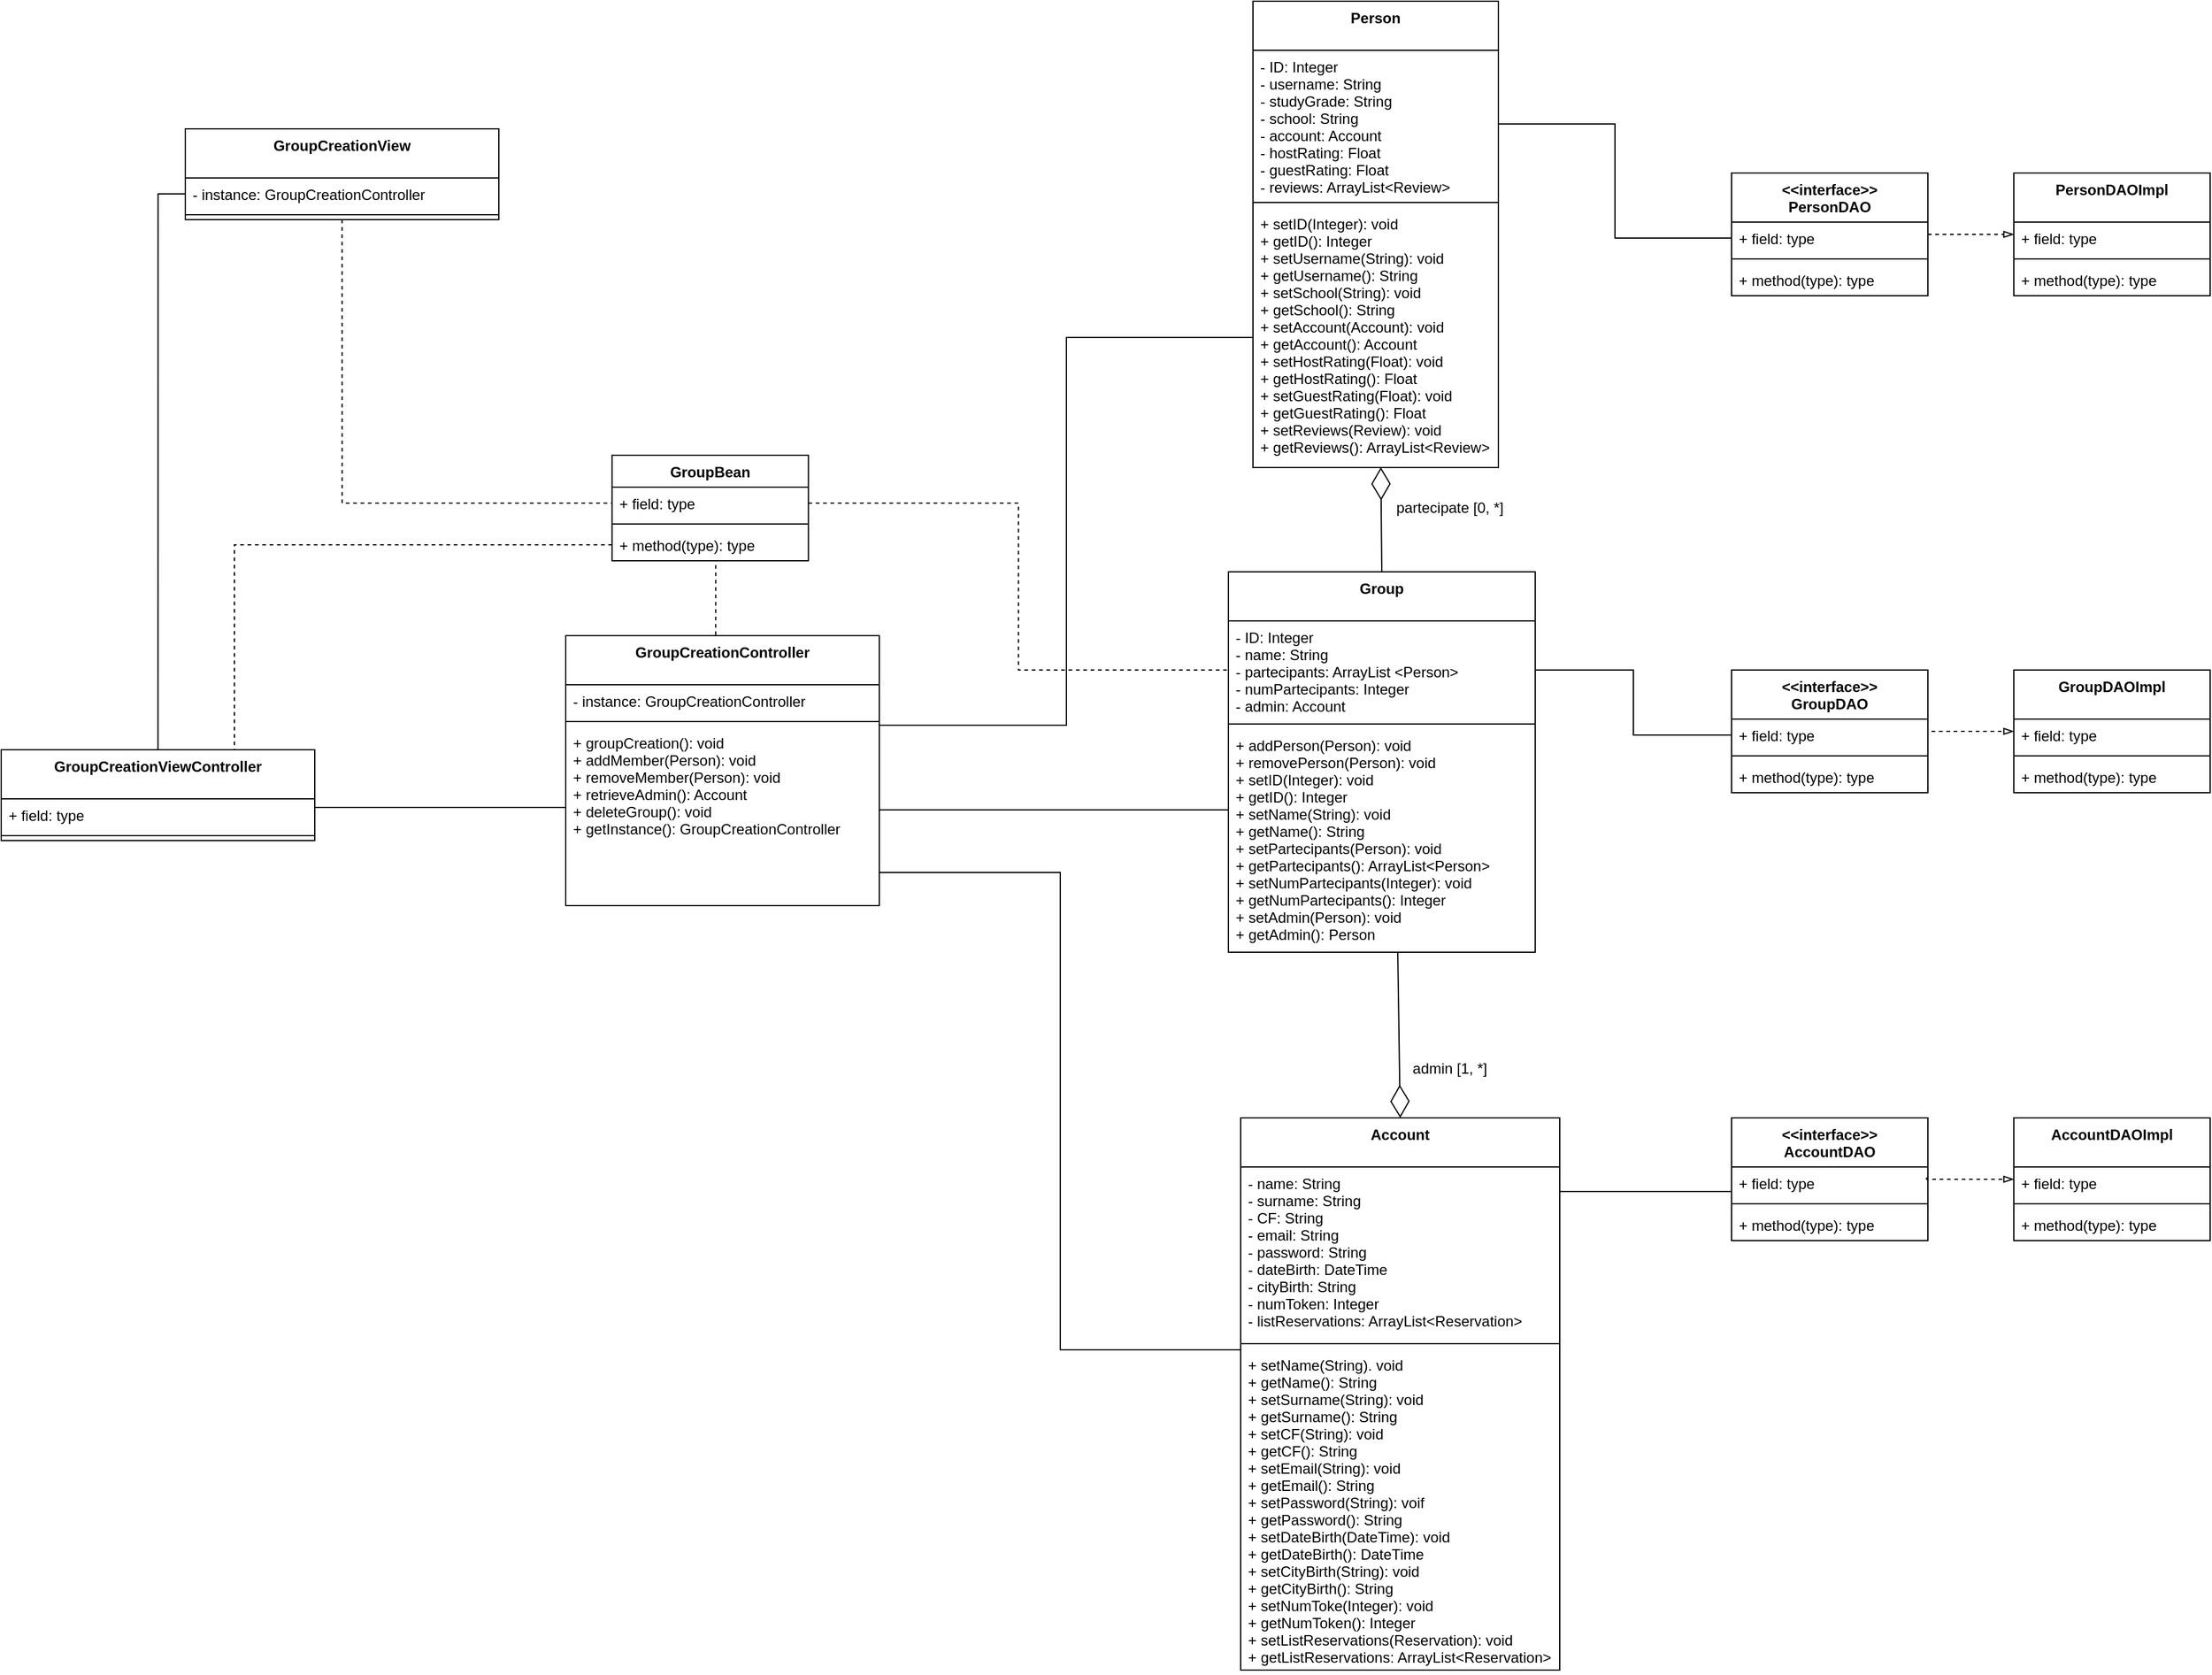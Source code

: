 <mxfile version="14.1.2" type="github">
  <diagram id="nZC7xLcd_EgV5DrBVxYe" name="Page-1">
    <mxGraphModel dx="1635" dy="877" grid="1" gridSize="10" guides="1" tooltips="1" connect="1" arrows="1" fold="1" page="1" pageScale="1" pageWidth="1169" pageHeight="827" math="0" shadow="0">
      <root>
        <mxCell id="0" />
        <mxCell id="1" parent="0" />
        <mxCell id="G_O7UL8QgGPdSmfOtHH6-1" value="Account" style="swimlane;fontStyle=1;align=center;verticalAlign=top;childLayout=stackLayout;horizontal=1;startSize=40;horizontalStack=0;resizeParent=1;resizeParentMax=0;resizeLast=0;collapsible=1;marginBottom=0;" parent="1" vertex="1">
          <mxGeometry x="1200" y="1000" width="260" height="450" as="geometry" />
        </mxCell>
        <mxCell id="G_O7UL8QgGPdSmfOtHH6-2" value="- name: String&#xa;- surname: String&#xa;- CF: String&#xa;- email: String&#xa;- password: String&#xa;- dateBirth: DateTime&#xa;- cityBirth: String&#xa;- numToken: Integer&#xa;- listReservations: ArrayList&lt;Reservation&gt;" style="text;strokeColor=none;fillColor=none;align=left;verticalAlign=top;spacingLeft=4;spacingRight=4;overflow=hidden;rotatable=0;points=[[0,0.5],[1,0.5]];portConstraint=eastwest;" parent="G_O7UL8QgGPdSmfOtHH6-1" vertex="1">
          <mxGeometry y="40" width="260" height="140" as="geometry" />
        </mxCell>
        <mxCell id="G_O7UL8QgGPdSmfOtHH6-3" value="" style="line;strokeWidth=1;fillColor=none;align=left;verticalAlign=middle;spacingTop=-1;spacingLeft=3;spacingRight=3;rotatable=0;labelPosition=right;points=[];portConstraint=eastwest;" parent="G_O7UL8QgGPdSmfOtHH6-1" vertex="1">
          <mxGeometry y="180" width="260" height="8" as="geometry" />
        </mxCell>
        <mxCell id="G_O7UL8QgGPdSmfOtHH6-4" value="+ setName(String). void&#xa;+ getName(): String&#xa;+ setSurname(String): void&#xa;+ getSurname(): String&#xa;+ setCF(String): void&#xa;+ getCF(): String&#xa;+ setEmail(String): void&#xa;+ getEmail(): String&#xa;+ setPassword(String): voif&#xa;+ getPassword(): String&#xa;+ setDateBirth(DateTime): void&#xa;+ getDateBirth(): DateTime&#xa;+ setCityBirth(String): void&#xa;+ getCityBirth(): String&#xa;+ setNumToke(Integer): void&#xa;+ getNumToken(): Integer&#xa;+ setListReservations(Reservation): void&#xa;+ getListReservations: ArrayList&lt;Reservation&gt;&#xa;&#xa;" style="text;strokeColor=none;fillColor=none;align=left;verticalAlign=top;spacingLeft=4;spacingRight=4;overflow=hidden;rotatable=0;points=[[0,0.5],[1,0.5]];portConstraint=eastwest;" parent="G_O7UL8QgGPdSmfOtHH6-1" vertex="1">
          <mxGeometry y="188" width="260" height="262" as="geometry" />
        </mxCell>
        <mxCell id="G_O7UL8QgGPdSmfOtHH6-9" value="Group" style="swimlane;fontStyle=1;align=center;verticalAlign=top;childLayout=stackLayout;horizontal=1;startSize=40;horizontalStack=0;resizeParent=1;resizeParentMax=0;resizeLast=0;collapsible=1;marginBottom=0;" parent="1" vertex="1">
          <mxGeometry x="1190" y="555" width="250" height="310" as="geometry" />
        </mxCell>
        <mxCell id="G_O7UL8QgGPdSmfOtHH6-10" value="- ID: Integer&#xa;- name: String&#xa;- partecipants: ArrayList &lt;Person&gt;&#xa;- numPartecipants: Integer&#xa;- admin: Account&#xa;" style="text;strokeColor=none;fillColor=none;align=left;verticalAlign=top;spacingLeft=4;spacingRight=4;overflow=hidden;rotatable=0;points=[[0,0.5],[1,0.5]];portConstraint=eastwest;" parent="G_O7UL8QgGPdSmfOtHH6-9" vertex="1">
          <mxGeometry y="40" width="250" height="80" as="geometry" />
        </mxCell>
        <mxCell id="G_O7UL8QgGPdSmfOtHH6-11" value="" style="line;strokeWidth=1;fillColor=none;align=left;verticalAlign=middle;spacingTop=-1;spacingLeft=3;spacingRight=3;rotatable=0;labelPosition=right;points=[];portConstraint=eastwest;" parent="G_O7UL8QgGPdSmfOtHH6-9" vertex="1">
          <mxGeometry y="120" width="250" height="8" as="geometry" />
        </mxCell>
        <mxCell id="G_O7UL8QgGPdSmfOtHH6-12" value="+ addPerson(Person): void&#xa;+ removePerson(Person): void&#xa;+ setID(Integer): void&#xa;+ getID(): Integer&#xa;+ setName(String): void&#xa;+ getName(): String&#xa;+ setPartecipants(Person): void&#xa;+ getPartecipants(): ArrayList&lt;Person&gt;&#xa;+ setNumPartecipants(Integer): void&#xa;+ getNumPartecipants(): Integer&#xa;+ setAdmin(Person): void&#xa;+ getAdmin(): Person" style="text;strokeColor=none;fillColor=none;align=left;verticalAlign=top;spacingLeft=4;spacingRight=4;overflow=hidden;rotatable=0;points=[[0,0.5],[1,0.5]];portConstraint=eastwest;" parent="G_O7UL8QgGPdSmfOtHH6-9" vertex="1">
          <mxGeometry y="128" width="250" height="182" as="geometry" />
        </mxCell>
        <mxCell id="G_O7UL8QgGPdSmfOtHH6-13" value="Person" style="swimlane;fontStyle=1;align=center;verticalAlign=top;childLayout=stackLayout;horizontal=1;startSize=40;horizontalStack=0;resizeParent=1;resizeParentMax=0;resizeLast=0;collapsible=1;marginBottom=0;" parent="1" vertex="1">
          <mxGeometry x="1210" y="90" width="200" height="380" as="geometry" />
        </mxCell>
        <mxCell id="G_O7UL8QgGPdSmfOtHH6-14" value="- ID: Integer&#xa;- username: String&#xa;- studyGrade: String&#xa;- school: String&#xa;- account: Account&#xa;- hostRating: Float&#xa;- guestRating: Float&#xa;- reviews: ArrayList&lt;Review&gt;" style="text;strokeColor=none;fillColor=none;align=left;verticalAlign=top;spacingLeft=4;spacingRight=4;overflow=hidden;rotatable=0;points=[[0,0.5],[1,0.5]];portConstraint=eastwest;" parent="G_O7UL8QgGPdSmfOtHH6-13" vertex="1">
          <mxGeometry y="40" width="200" height="120" as="geometry" />
        </mxCell>
        <mxCell id="G_O7UL8QgGPdSmfOtHH6-15" value="" style="line;strokeWidth=1;fillColor=none;align=left;verticalAlign=middle;spacingTop=-1;spacingLeft=3;spacingRight=3;rotatable=0;labelPosition=right;points=[];portConstraint=eastwest;" parent="G_O7UL8QgGPdSmfOtHH6-13" vertex="1">
          <mxGeometry y="160" width="200" height="8" as="geometry" />
        </mxCell>
        <mxCell id="G_O7UL8QgGPdSmfOtHH6-16" value="+ setID(Integer): void&#xa;+ getID(): Integer&#xa;+ setUsername(String): void&#xa;+ getUsername(): String&#xa;+ setSchool(String): void&#xa;+ getSchool(): String&#xa;+ setAccount(Account): void&#xa;+ getAccount(): Account&#xa;+ setHostRating(Float): void&#xa;+ getHostRating(): Float&#xa;+ setGuestRating(Float): void&#xa;+ getGuestRating(): Float&#xa;+ setReviews(Review): void&#xa;+ getReviews(): ArrayList&lt;Review&gt;" style="text;strokeColor=none;fillColor=none;align=left;verticalAlign=top;spacingLeft=4;spacingRight=4;overflow=hidden;rotatable=0;points=[[0,0.5],[1,0.5]];portConstraint=eastwest;" parent="G_O7UL8QgGPdSmfOtHH6-13" vertex="1">
          <mxGeometry y="168" width="200" height="212" as="geometry" />
        </mxCell>
        <mxCell id="G_O7UL8QgGPdSmfOtHH6-77" style="edgeStyle=orthogonalEdgeStyle;rounded=0;orthogonalLoop=1;jettySize=auto;html=1;exitX=0.5;exitY=0;exitDx=0;exitDy=0;endArrow=none;endFill=0;entryX=0.528;entryY=1.03;entryDx=0;entryDy=0;entryPerimeter=0;dashed=1;" parent="1" source="G_O7UL8QgGPdSmfOtHH6-17" target="G_O7UL8QgGPdSmfOtHH6-66" edge="1">
          <mxGeometry relative="1" as="geometry">
            <mxPoint x="770" y="550.0" as="targetPoint" />
            <Array as="points">
              <mxPoint x="772" y="607" />
            </Array>
          </mxGeometry>
        </mxCell>
        <mxCell id="G_O7UL8QgGPdSmfOtHH6-17" value="GroupCreationController" style="swimlane;fontStyle=1;align=center;verticalAlign=top;childLayout=stackLayout;horizontal=1;startSize=40;horizontalStack=0;resizeParent=1;resizeParentMax=0;resizeLast=0;collapsible=1;marginBottom=0;" parent="1" vertex="1">
          <mxGeometry x="650" y="607" width="255.5" height="220" as="geometry" />
        </mxCell>
        <mxCell id="G_O7UL8QgGPdSmfOtHH6-18" value="- instance: GroupCreationController" style="text;strokeColor=none;fillColor=none;align=left;verticalAlign=top;spacingLeft=4;spacingRight=4;overflow=hidden;rotatable=0;points=[[0,0.5],[1,0.5]];portConstraint=eastwest;" parent="G_O7UL8QgGPdSmfOtHH6-17" vertex="1">
          <mxGeometry y="40" width="255.5" height="26" as="geometry" />
        </mxCell>
        <mxCell id="G_O7UL8QgGPdSmfOtHH6-19" value="" style="line;strokeWidth=1;fillColor=none;align=left;verticalAlign=middle;spacingTop=-1;spacingLeft=3;spacingRight=3;rotatable=0;labelPosition=right;points=[];portConstraint=eastwest;" parent="G_O7UL8QgGPdSmfOtHH6-17" vertex="1">
          <mxGeometry y="66" width="255.5" height="8" as="geometry" />
        </mxCell>
        <mxCell id="G_O7UL8QgGPdSmfOtHH6-20" value="+ groupCreation(): void&#xa;+ addMember(Person): void&#xa;+ removeMember(Person): void&#xa;+ retrieveAdmin(): Account&#xa;+ deleteGroup(): void&#xa;+ getInstance(): GroupCreationController" style="text;strokeColor=none;fillColor=none;align=left;verticalAlign=top;spacingLeft=4;spacingRight=4;overflow=hidden;rotatable=0;points=[[0,0.5],[1,0.5]];portConstraint=eastwest;" parent="G_O7UL8QgGPdSmfOtHH6-17" vertex="1">
          <mxGeometry y="74" width="255.5" height="146" as="geometry" />
        </mxCell>
        <mxCell id="G_O7UL8QgGPdSmfOtHH6-33" value="&lt;&lt;interface&gt;&gt;&#xa;PersonDAO" style="swimlane;fontStyle=1;align=center;verticalAlign=top;childLayout=stackLayout;horizontal=1;startSize=40;horizontalStack=0;resizeParent=1;resizeParentMax=0;resizeLast=0;collapsible=1;marginBottom=0;" parent="1" vertex="1">
          <mxGeometry x="1600" y="230" width="160" height="100" as="geometry">
            <mxRectangle x="490" y="250" width="160" height="40" as="alternateBounds" />
          </mxGeometry>
        </mxCell>
        <mxCell id="G_O7UL8QgGPdSmfOtHH6-34" value="+ field: type" style="text;strokeColor=none;fillColor=none;align=left;verticalAlign=top;spacingLeft=4;spacingRight=4;overflow=hidden;rotatable=0;points=[[0,0.5],[1,0.5]];portConstraint=eastwest;" parent="G_O7UL8QgGPdSmfOtHH6-33" vertex="1">
          <mxGeometry y="40" width="160" height="26" as="geometry" />
        </mxCell>
        <mxCell id="G_O7UL8QgGPdSmfOtHH6-35" value="" style="line;strokeWidth=1;fillColor=none;align=left;verticalAlign=middle;spacingTop=-1;spacingLeft=3;spacingRight=3;rotatable=0;labelPosition=right;points=[];portConstraint=eastwest;" parent="G_O7UL8QgGPdSmfOtHH6-33" vertex="1">
          <mxGeometry y="66" width="160" height="8" as="geometry" />
        </mxCell>
        <mxCell id="G_O7UL8QgGPdSmfOtHH6-36" value="+ method(type): type" style="text;strokeColor=none;fillColor=none;align=left;verticalAlign=top;spacingLeft=4;spacingRight=4;overflow=hidden;rotatable=0;points=[[0,0.5],[1,0.5]];portConstraint=eastwest;" parent="G_O7UL8QgGPdSmfOtHH6-33" vertex="1">
          <mxGeometry y="74" width="160" height="26" as="geometry" />
        </mxCell>
        <mxCell id="G_O7UL8QgGPdSmfOtHH6-37" style="edgeStyle=orthogonalEdgeStyle;rounded=0;orthogonalLoop=1;jettySize=auto;html=1;endArrow=blockThin;endFill=0;dashed=1;exitX=1;exitY=0.5;exitDx=0;exitDy=0;" parent="1" source="G_O7UL8QgGPdSmfOtHH6-33" target="G_O7UL8QgGPdSmfOtHH6-38" edge="1">
          <mxGeometry relative="1" as="geometry" />
        </mxCell>
        <mxCell id="G_O7UL8QgGPdSmfOtHH6-38" value="PersonDAOImpl" style="swimlane;fontStyle=1;align=center;verticalAlign=top;childLayout=stackLayout;horizontal=1;startSize=40;horizontalStack=0;resizeParent=1;resizeParentMax=0;resizeLast=0;collapsible=1;marginBottom=0;" parent="1" vertex="1">
          <mxGeometry x="1830" y="230" width="160" height="100" as="geometry">
            <mxRectangle x="490" y="250" width="160" height="40" as="alternateBounds" />
          </mxGeometry>
        </mxCell>
        <mxCell id="G_O7UL8QgGPdSmfOtHH6-39" value="+ field: type" style="text;strokeColor=none;fillColor=none;align=left;verticalAlign=top;spacingLeft=4;spacingRight=4;overflow=hidden;rotatable=0;points=[[0,0.5],[1,0.5]];portConstraint=eastwest;" parent="G_O7UL8QgGPdSmfOtHH6-38" vertex="1">
          <mxGeometry y="40" width="160" height="26" as="geometry" />
        </mxCell>
        <mxCell id="G_O7UL8QgGPdSmfOtHH6-40" value="" style="line;strokeWidth=1;fillColor=none;align=left;verticalAlign=middle;spacingTop=-1;spacingLeft=3;spacingRight=3;rotatable=0;labelPosition=right;points=[];portConstraint=eastwest;" parent="G_O7UL8QgGPdSmfOtHH6-38" vertex="1">
          <mxGeometry y="66" width="160" height="8" as="geometry" />
        </mxCell>
        <mxCell id="G_O7UL8QgGPdSmfOtHH6-41" value="+ method(type): type" style="text;strokeColor=none;fillColor=none;align=left;verticalAlign=top;spacingLeft=4;spacingRight=4;overflow=hidden;rotatable=0;points=[[0,0.5],[1,0.5]];portConstraint=eastwest;" parent="G_O7UL8QgGPdSmfOtHH6-38" vertex="1">
          <mxGeometry y="74" width="160" height="26" as="geometry" />
        </mxCell>
        <mxCell id="G_O7UL8QgGPdSmfOtHH6-42" value="&lt;&lt;interface&gt;&gt;&#xa;GroupDAO" style="swimlane;fontStyle=1;align=center;verticalAlign=top;childLayout=stackLayout;horizontal=1;startSize=40;horizontalStack=0;resizeParent=1;resizeParentMax=0;resizeLast=0;collapsible=1;marginBottom=0;" parent="1" vertex="1">
          <mxGeometry x="1600" y="635" width="160" height="100" as="geometry">
            <mxRectangle x="490" y="250" width="160" height="40" as="alternateBounds" />
          </mxGeometry>
        </mxCell>
        <mxCell id="G_O7UL8QgGPdSmfOtHH6-43" value="+ field: type" style="text;strokeColor=none;fillColor=none;align=left;verticalAlign=top;spacingLeft=4;spacingRight=4;overflow=hidden;rotatable=0;points=[[0,0.5],[1,0.5]];portConstraint=eastwest;" parent="G_O7UL8QgGPdSmfOtHH6-42" vertex="1">
          <mxGeometry y="40" width="160" height="26" as="geometry" />
        </mxCell>
        <mxCell id="G_O7UL8QgGPdSmfOtHH6-44" value="" style="line;strokeWidth=1;fillColor=none;align=left;verticalAlign=middle;spacingTop=-1;spacingLeft=3;spacingRight=3;rotatable=0;labelPosition=right;points=[];portConstraint=eastwest;" parent="G_O7UL8QgGPdSmfOtHH6-42" vertex="1">
          <mxGeometry y="66" width="160" height="8" as="geometry" />
        </mxCell>
        <mxCell id="G_O7UL8QgGPdSmfOtHH6-45" value="+ method(type): type" style="text;strokeColor=none;fillColor=none;align=left;verticalAlign=top;spacingLeft=4;spacingRight=4;overflow=hidden;rotatable=0;points=[[0,0.5],[1,0.5]];portConstraint=eastwest;" parent="G_O7UL8QgGPdSmfOtHH6-42" vertex="1">
          <mxGeometry y="74" width="160" height="26" as="geometry" />
        </mxCell>
        <mxCell id="G_O7UL8QgGPdSmfOtHH6-46" style="edgeStyle=orthogonalEdgeStyle;rounded=0;orthogonalLoop=1;jettySize=auto;html=1;endArrow=blockThin;endFill=0;dashed=1;exitX=1;exitY=0.5;exitDx=0;exitDy=0;" parent="1" source="G_O7UL8QgGPdSmfOtHH6-43" target="G_O7UL8QgGPdSmfOtHH6-47" edge="1">
          <mxGeometry relative="1" as="geometry">
            <Array as="points">
              <mxPoint x="1760" y="685" />
            </Array>
          </mxGeometry>
        </mxCell>
        <mxCell id="G_O7UL8QgGPdSmfOtHH6-47" value="GroupDAOImpl" style="swimlane;fontStyle=1;align=center;verticalAlign=top;childLayout=stackLayout;horizontal=1;startSize=40;horizontalStack=0;resizeParent=1;resizeParentMax=0;resizeLast=0;collapsible=1;marginBottom=0;" parent="1" vertex="1">
          <mxGeometry x="1830" y="635" width="160" height="100" as="geometry">
            <mxRectangle x="490" y="250" width="160" height="40" as="alternateBounds" />
          </mxGeometry>
        </mxCell>
        <mxCell id="G_O7UL8QgGPdSmfOtHH6-48" value="+ field: type" style="text;strokeColor=none;fillColor=none;align=left;verticalAlign=top;spacingLeft=4;spacingRight=4;overflow=hidden;rotatable=0;points=[[0,0.5],[1,0.5]];portConstraint=eastwest;" parent="G_O7UL8QgGPdSmfOtHH6-47" vertex="1">
          <mxGeometry y="40" width="160" height="26" as="geometry" />
        </mxCell>
        <mxCell id="G_O7UL8QgGPdSmfOtHH6-49" value="" style="line;strokeWidth=1;fillColor=none;align=left;verticalAlign=middle;spacingTop=-1;spacingLeft=3;spacingRight=3;rotatable=0;labelPosition=right;points=[];portConstraint=eastwest;" parent="G_O7UL8QgGPdSmfOtHH6-47" vertex="1">
          <mxGeometry y="66" width="160" height="8" as="geometry" />
        </mxCell>
        <mxCell id="G_O7UL8QgGPdSmfOtHH6-50" value="+ method(type): type" style="text;strokeColor=none;fillColor=none;align=left;verticalAlign=top;spacingLeft=4;spacingRight=4;overflow=hidden;rotatable=0;points=[[0,0.5],[1,0.5]];portConstraint=eastwest;" parent="G_O7UL8QgGPdSmfOtHH6-47" vertex="1">
          <mxGeometry y="74" width="160" height="26" as="geometry" />
        </mxCell>
        <mxCell id="G_O7UL8QgGPdSmfOtHH6-51" value="&lt;&lt;interface&gt;&gt;&#xa;AccountDAO" style="swimlane;fontStyle=1;align=center;verticalAlign=top;childLayout=stackLayout;horizontal=1;startSize=40;horizontalStack=0;resizeParent=1;resizeParentMax=0;resizeLast=0;collapsible=1;marginBottom=0;" parent="1" vertex="1">
          <mxGeometry x="1600" y="1000" width="160" height="100" as="geometry">
            <mxRectangle x="490" y="250" width="160" height="40" as="alternateBounds" />
          </mxGeometry>
        </mxCell>
        <mxCell id="G_O7UL8QgGPdSmfOtHH6-52" value="+ field: type" style="text;strokeColor=none;fillColor=none;align=left;verticalAlign=top;spacingLeft=4;spacingRight=4;overflow=hidden;rotatable=0;points=[[0,0.5],[1,0.5]];portConstraint=eastwest;" parent="G_O7UL8QgGPdSmfOtHH6-51" vertex="1">
          <mxGeometry y="40" width="160" height="26" as="geometry" />
        </mxCell>
        <mxCell id="G_O7UL8QgGPdSmfOtHH6-53" value="" style="line;strokeWidth=1;fillColor=none;align=left;verticalAlign=middle;spacingTop=-1;spacingLeft=3;spacingRight=3;rotatable=0;labelPosition=right;points=[];portConstraint=eastwest;" parent="G_O7UL8QgGPdSmfOtHH6-51" vertex="1">
          <mxGeometry y="66" width="160" height="8" as="geometry" />
        </mxCell>
        <mxCell id="G_O7UL8QgGPdSmfOtHH6-54" value="+ method(type): type" style="text;strokeColor=none;fillColor=none;align=left;verticalAlign=top;spacingLeft=4;spacingRight=4;overflow=hidden;rotatable=0;points=[[0,0.5],[1,0.5]];portConstraint=eastwest;" parent="G_O7UL8QgGPdSmfOtHH6-51" vertex="1">
          <mxGeometry y="74" width="160" height="26" as="geometry" />
        </mxCell>
        <mxCell id="G_O7UL8QgGPdSmfOtHH6-55" style="edgeStyle=orthogonalEdgeStyle;rounded=0;orthogonalLoop=1;jettySize=auto;html=1;endArrow=blockThin;endFill=0;dashed=1;exitX=0.993;exitY=0.333;exitDx=0;exitDy=0;exitPerimeter=0;" parent="1" source="G_O7UL8QgGPdSmfOtHH6-52" target="G_O7UL8QgGPdSmfOtHH6-56" edge="1">
          <mxGeometry relative="1" as="geometry">
            <Array as="points">
              <mxPoint x="1759" y="1050" />
            </Array>
          </mxGeometry>
        </mxCell>
        <mxCell id="G_O7UL8QgGPdSmfOtHH6-56" value="AccountDAOImpl" style="swimlane;fontStyle=1;align=center;verticalAlign=top;childLayout=stackLayout;horizontal=1;startSize=40;horizontalStack=0;resizeParent=1;resizeParentMax=0;resizeLast=0;collapsible=1;marginBottom=0;" parent="1" vertex="1">
          <mxGeometry x="1830" y="1000" width="160" height="100" as="geometry">
            <mxRectangle x="490" y="250" width="160" height="40" as="alternateBounds" />
          </mxGeometry>
        </mxCell>
        <mxCell id="G_O7UL8QgGPdSmfOtHH6-57" value="+ field: type" style="text;strokeColor=none;fillColor=none;align=left;verticalAlign=top;spacingLeft=4;spacingRight=4;overflow=hidden;rotatable=0;points=[[0,0.5],[1,0.5]];portConstraint=eastwest;" parent="G_O7UL8QgGPdSmfOtHH6-56" vertex="1">
          <mxGeometry y="40" width="160" height="26" as="geometry" />
        </mxCell>
        <mxCell id="G_O7UL8QgGPdSmfOtHH6-58" value="" style="line;strokeWidth=1;fillColor=none;align=left;verticalAlign=middle;spacingTop=-1;spacingLeft=3;spacingRight=3;rotatable=0;labelPosition=right;points=[];portConstraint=eastwest;" parent="G_O7UL8QgGPdSmfOtHH6-56" vertex="1">
          <mxGeometry y="66" width="160" height="8" as="geometry" />
        </mxCell>
        <mxCell id="G_O7UL8QgGPdSmfOtHH6-59" value="+ method(type): type" style="text;strokeColor=none;fillColor=none;align=left;verticalAlign=top;spacingLeft=4;spacingRight=4;overflow=hidden;rotatable=0;points=[[0,0.5],[1,0.5]];portConstraint=eastwest;" parent="G_O7UL8QgGPdSmfOtHH6-56" vertex="1">
          <mxGeometry y="74" width="160" height="26" as="geometry" />
        </mxCell>
        <mxCell id="G_O7UL8QgGPdSmfOtHH6-60" style="edgeStyle=orthogonalEdgeStyle;rounded=0;orthogonalLoop=1;jettySize=auto;html=1;exitX=1;exitY=0.5;exitDx=0;exitDy=0;entryX=0;entryY=0.5;entryDx=0;entryDy=0;endArrow=none;endFill=0;" parent="1" source="G_O7UL8QgGPdSmfOtHH6-2" target="G_O7UL8QgGPdSmfOtHH6-52" edge="1">
          <mxGeometry relative="1" as="geometry">
            <Array as="points">
              <mxPoint x="1600" y="1060" />
            </Array>
          </mxGeometry>
        </mxCell>
        <mxCell id="G_O7UL8QgGPdSmfOtHH6-61" style="edgeStyle=orthogonalEdgeStyle;rounded=0;orthogonalLoop=1;jettySize=auto;html=1;exitX=1;exitY=0.5;exitDx=0;exitDy=0;entryX=0;entryY=0.5;entryDx=0;entryDy=0;endArrow=none;endFill=0;" parent="1" source="G_O7UL8QgGPdSmfOtHH6-10" target="G_O7UL8QgGPdSmfOtHH6-43" edge="1">
          <mxGeometry relative="1" as="geometry" />
        </mxCell>
        <mxCell id="G_O7UL8QgGPdSmfOtHH6-62" style="edgeStyle=orthogonalEdgeStyle;rounded=0;orthogonalLoop=1;jettySize=auto;html=1;exitX=1;exitY=0.5;exitDx=0;exitDy=0;entryX=0;entryY=0.5;entryDx=0;entryDy=0;endArrow=none;endFill=0;" parent="1" source="G_O7UL8QgGPdSmfOtHH6-14" target="G_O7UL8QgGPdSmfOtHH6-34" edge="1">
          <mxGeometry relative="1" as="geometry" />
        </mxCell>
        <mxCell id="G_O7UL8QgGPdSmfOtHH6-63" value="GroupBean" style="swimlane;fontStyle=1;align=center;verticalAlign=top;childLayout=stackLayout;horizontal=1;startSize=26;horizontalStack=0;resizeParent=1;resizeParentMax=0;resizeLast=0;collapsible=1;marginBottom=0;" parent="1" vertex="1">
          <mxGeometry x="687.75" y="460" width="160" height="86" as="geometry" />
        </mxCell>
        <mxCell id="G_O7UL8QgGPdSmfOtHH6-64" value="+ field: type" style="text;strokeColor=none;fillColor=none;align=left;verticalAlign=top;spacingLeft=4;spacingRight=4;overflow=hidden;rotatable=0;points=[[0,0.5],[1,0.5]];portConstraint=eastwest;" parent="G_O7UL8QgGPdSmfOtHH6-63" vertex="1">
          <mxGeometry y="26" width="160" height="26" as="geometry" />
        </mxCell>
        <mxCell id="G_O7UL8QgGPdSmfOtHH6-65" value="" style="line;strokeWidth=1;fillColor=none;align=left;verticalAlign=middle;spacingTop=-1;spacingLeft=3;spacingRight=3;rotatable=0;labelPosition=right;points=[];portConstraint=eastwest;" parent="G_O7UL8QgGPdSmfOtHH6-63" vertex="1">
          <mxGeometry y="52" width="160" height="8" as="geometry" />
        </mxCell>
        <mxCell id="G_O7UL8QgGPdSmfOtHH6-66" value="+ method(type): type" style="text;strokeColor=none;fillColor=none;align=left;verticalAlign=top;spacingLeft=4;spacingRight=4;overflow=hidden;rotatable=0;points=[[0,0.5],[1,0.5]];portConstraint=eastwest;" parent="G_O7UL8QgGPdSmfOtHH6-63" vertex="1">
          <mxGeometry y="60" width="160" height="26" as="geometry" />
        </mxCell>
        <mxCell id="G_O7UL8QgGPdSmfOtHH6-76" style="edgeStyle=orthogonalEdgeStyle;rounded=0;orthogonalLoop=1;jettySize=auto;html=1;exitX=0.5;exitY=0;exitDx=0;exitDy=0;entryX=0;entryY=0.5;entryDx=0;entryDy=0;endArrow=none;endFill=0;dashed=1;" parent="1" source="G_O7UL8QgGPdSmfOtHH6-67" target="G_O7UL8QgGPdSmfOtHH6-66" edge="1">
          <mxGeometry relative="1" as="geometry">
            <Array as="points">
              <mxPoint x="380" y="700" />
              <mxPoint x="380" y="533" />
            </Array>
          </mxGeometry>
        </mxCell>
        <mxCell id="G_O7UL8QgGPdSmfOtHH6-80" style="edgeStyle=orthogonalEdgeStyle;rounded=0;orthogonalLoop=1;jettySize=auto;html=1;exitX=0.5;exitY=0;exitDx=0;exitDy=0;entryX=0;entryY=0.5;entryDx=0;entryDy=0;endArrow=none;endFill=0;" parent="1" source="G_O7UL8QgGPdSmfOtHH6-67" target="G_O7UL8QgGPdSmfOtHH6-72" edge="1">
          <mxGeometry relative="1" as="geometry">
            <mxPoint x="340" y="341" as="targetPoint" />
            <Array as="points">
              <mxPoint x="318" y="247" />
            </Array>
          </mxGeometry>
        </mxCell>
        <mxCell id="G_O7UL8QgGPdSmfOtHH6-67" value="GroupCreationViewController" style="swimlane;fontStyle=1;align=center;verticalAlign=top;childLayout=stackLayout;horizontal=1;startSize=40;horizontalStack=0;resizeParent=1;resizeParentMax=0;resizeLast=0;collapsible=1;marginBottom=0;" parent="1" vertex="1">
          <mxGeometry x="190" y="700" width="255.5" height="74" as="geometry" />
        </mxCell>
        <mxCell id="G_O7UL8QgGPdSmfOtHH6-68" value="+ field: type" style="text;strokeColor=none;fillColor=none;align=left;verticalAlign=top;spacingLeft=4;spacingRight=4;overflow=hidden;rotatable=0;points=[[0,0.5],[1,0.5]];portConstraint=eastwest;" parent="G_O7UL8QgGPdSmfOtHH6-67" vertex="1">
          <mxGeometry y="40" width="255.5" height="26" as="geometry" />
        </mxCell>
        <mxCell id="G_O7UL8QgGPdSmfOtHH6-69" value="" style="line;strokeWidth=1;fillColor=none;align=left;verticalAlign=middle;spacingTop=-1;spacingLeft=3;spacingRight=3;rotatable=0;labelPosition=right;points=[];portConstraint=eastwest;" parent="G_O7UL8QgGPdSmfOtHH6-67" vertex="1">
          <mxGeometry y="66" width="255.5" height="8" as="geometry" />
        </mxCell>
        <mxCell id="G_O7UL8QgGPdSmfOtHH6-71" value="GroupCreationView" style="swimlane;fontStyle=1;align=center;verticalAlign=top;childLayout=stackLayout;horizontal=1;startSize=40;horizontalStack=0;resizeParent=1;resizeParentMax=0;resizeLast=0;collapsible=1;marginBottom=0;" parent="1" vertex="1">
          <mxGeometry x="340" y="194" width="255.5" height="74" as="geometry" />
        </mxCell>
        <mxCell id="G_O7UL8QgGPdSmfOtHH6-72" value="- instance: GroupCreationController" style="text;strokeColor=none;fillColor=none;align=left;verticalAlign=top;spacingLeft=4;spacingRight=4;overflow=hidden;rotatable=0;points=[[0,0.5],[1,0.5]];portConstraint=eastwest;" parent="G_O7UL8QgGPdSmfOtHH6-71" vertex="1">
          <mxGeometry y="40" width="255.5" height="26" as="geometry" />
        </mxCell>
        <mxCell id="G_O7UL8QgGPdSmfOtHH6-73" value="" style="line;strokeWidth=1;fillColor=none;align=left;verticalAlign=middle;spacingTop=-1;spacingLeft=3;spacingRight=3;rotatable=0;labelPosition=right;points=[];portConstraint=eastwest;" parent="G_O7UL8QgGPdSmfOtHH6-71" vertex="1">
          <mxGeometry y="66" width="255.5" height="8" as="geometry" />
        </mxCell>
        <mxCell id="G_O7UL8QgGPdSmfOtHH6-75" style="edgeStyle=orthogonalEdgeStyle;rounded=0;orthogonalLoop=1;jettySize=auto;html=1;exitX=0.5;exitY=1;exitDx=0;exitDy=0;entryX=0;entryY=0.5;entryDx=0;entryDy=0;endArrow=none;endFill=0;dashed=1;" parent="1" source="G_O7UL8QgGPdSmfOtHH6-71" target="G_O7UL8QgGPdSmfOtHH6-64" edge="1">
          <mxGeometry relative="1" as="geometry">
            <mxPoint x="595.5" y="341" as="sourcePoint" />
          </mxGeometry>
        </mxCell>
        <mxCell id="G_O7UL8QgGPdSmfOtHH6-78" style="edgeStyle=orthogonalEdgeStyle;rounded=0;orthogonalLoop=1;jettySize=auto;html=1;exitX=1;exitY=0.5;exitDx=0;exitDy=0;entryX=0;entryY=0.5;entryDx=0;entryDy=0;dashed=1;endArrow=none;endFill=0;" parent="1" source="G_O7UL8QgGPdSmfOtHH6-64" target="G_O7UL8QgGPdSmfOtHH6-10" edge="1">
          <mxGeometry relative="1" as="geometry" />
        </mxCell>
        <mxCell id="G_O7UL8QgGPdSmfOtHH6-79" style="edgeStyle=orthogonalEdgeStyle;rounded=0;orthogonalLoop=1;jettySize=auto;html=1;exitX=1;exitY=0.5;exitDx=0;exitDy=0;entryX=0;entryY=0.5;entryDx=0;entryDy=0;endArrow=none;endFill=0;" parent="1" target="G_O7UL8QgGPdSmfOtHH6-20" edge="1">
          <mxGeometry relative="1" as="geometry">
            <Array as="points">
              <mxPoint x="650" y="747" />
            </Array>
            <mxPoint x="445.5" y="747" as="sourcePoint" />
          </mxGeometry>
        </mxCell>
        <mxCell id="G_O7UL8QgGPdSmfOtHH6-81" style="edgeStyle=orthogonalEdgeStyle;rounded=0;orthogonalLoop=1;jettySize=auto;html=1;exitX=1;exitY=0.5;exitDx=0;exitDy=0;entryX=0;entryY=0.5;entryDx=0;entryDy=0;endArrow=none;endFill=0;" parent="1" source="G_O7UL8QgGPdSmfOtHH6-20" target="G_O7UL8QgGPdSmfOtHH6-12" edge="1">
          <mxGeometry relative="1" as="geometry">
            <Array as="points">
              <mxPoint x="906" y="749" />
            </Array>
          </mxGeometry>
        </mxCell>
        <mxCell id="G_O7UL8QgGPdSmfOtHH6-82" style="edgeStyle=orthogonalEdgeStyle;rounded=0;orthogonalLoop=1;jettySize=auto;html=1;exitX=1;exitY=0.5;exitDx=0;exitDy=0;entryX=0;entryY=0.5;entryDx=0;entryDy=0;endArrow=none;endFill=0;" parent="1" source="G_O7UL8QgGPdSmfOtHH6-20" target="G_O7UL8QgGPdSmfOtHH6-4" edge="1">
          <mxGeometry relative="1" as="geometry">
            <Array as="points">
              <mxPoint x="906" y="800" />
              <mxPoint x="1053" y="800" />
              <mxPoint x="1053" y="1189" />
            </Array>
          </mxGeometry>
        </mxCell>
        <mxCell id="G_O7UL8QgGPdSmfOtHH6-83" style="edgeStyle=orthogonalEdgeStyle;rounded=0;orthogonalLoop=1;jettySize=auto;html=1;exitX=1;exitY=0.5;exitDx=0;exitDy=0;endArrow=none;endFill=0;" parent="1" source="G_O7UL8QgGPdSmfOtHH6-20" target="G_O7UL8QgGPdSmfOtHH6-16" edge="1">
          <mxGeometry relative="1" as="geometry">
            <Array as="points">
              <mxPoint x="906" y="680" />
              <mxPoint x="1058" y="680" />
              <mxPoint x="1058" y="364" />
            </Array>
          </mxGeometry>
        </mxCell>
        <mxCell id="Z0nN9RwtLjcbwzLtMS63-1" value="" style="endArrow=diamondThin;endFill=0;endSize=24;html=1;exitX=0.552;exitY=0.998;exitDx=0;exitDy=0;exitPerimeter=0;entryX=0.5;entryY=0;entryDx=0;entryDy=0;" parent="1" source="G_O7UL8QgGPdSmfOtHH6-12" target="G_O7UL8QgGPdSmfOtHH6-1" edge="1">
          <mxGeometry width="160" relative="1" as="geometry">
            <mxPoint x="1230" y="950" as="sourcePoint" />
            <mxPoint x="1390" y="950" as="targetPoint" />
          </mxGeometry>
        </mxCell>
        <mxCell id="Z0nN9RwtLjcbwzLtMS63-2" value="" style="endArrow=diamondThin;endFill=0;endSize=24;html=1;entryX=0.521;entryY=0.999;entryDx=0;entryDy=0;entryPerimeter=0;exitX=0.5;exitY=0;exitDx=0;exitDy=0;" parent="1" source="G_O7UL8QgGPdSmfOtHH6-9" target="G_O7UL8QgGPdSmfOtHH6-16" edge="1">
          <mxGeometry width="160" relative="1" as="geometry">
            <mxPoint x="1322" y="550" as="sourcePoint" />
            <mxPoint x="1322" y="625.36" as="targetPoint" />
          </mxGeometry>
        </mxCell>
        <mxCell id="Z0nN9RwtLjcbwzLtMS63-3" value="admin [1, *]" style="text;html=1;align=center;verticalAlign=middle;resizable=0;points=[];autosize=1;" parent="1" vertex="1">
          <mxGeometry x="1330" y="950" width="80" height="20" as="geometry" />
        </mxCell>
        <mxCell id="Z0nN9RwtLjcbwzLtMS63-4" value="partecipate [0, *]" style="text;html=1;align=center;verticalAlign=middle;resizable=0;points=[];autosize=1;" parent="1" vertex="1">
          <mxGeometry x="1320" y="493" width="100" height="20" as="geometry" />
        </mxCell>
      </root>
    </mxGraphModel>
  </diagram>
</mxfile>
